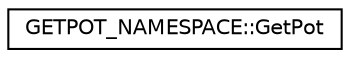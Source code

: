 digraph "类继承关系图"
{
 // INTERACTIVE_SVG=YES
  edge [fontname="Helvetica",fontsize="10",labelfontname="Helvetica",labelfontsize="10"];
  node [fontname="Helvetica",fontsize="10",shape=record];
  rankdir="LR";
  Node1 [label="GETPOT_NAMESPACE::GetPot",height=0.2,width=0.4,color="black", fillcolor="white", style="filled",URL="$classGETPOT__NAMESPACE_1_1GetPot.html",tooltip="GetPot - A class for parsing command line arguments and configuration files. "];
}
